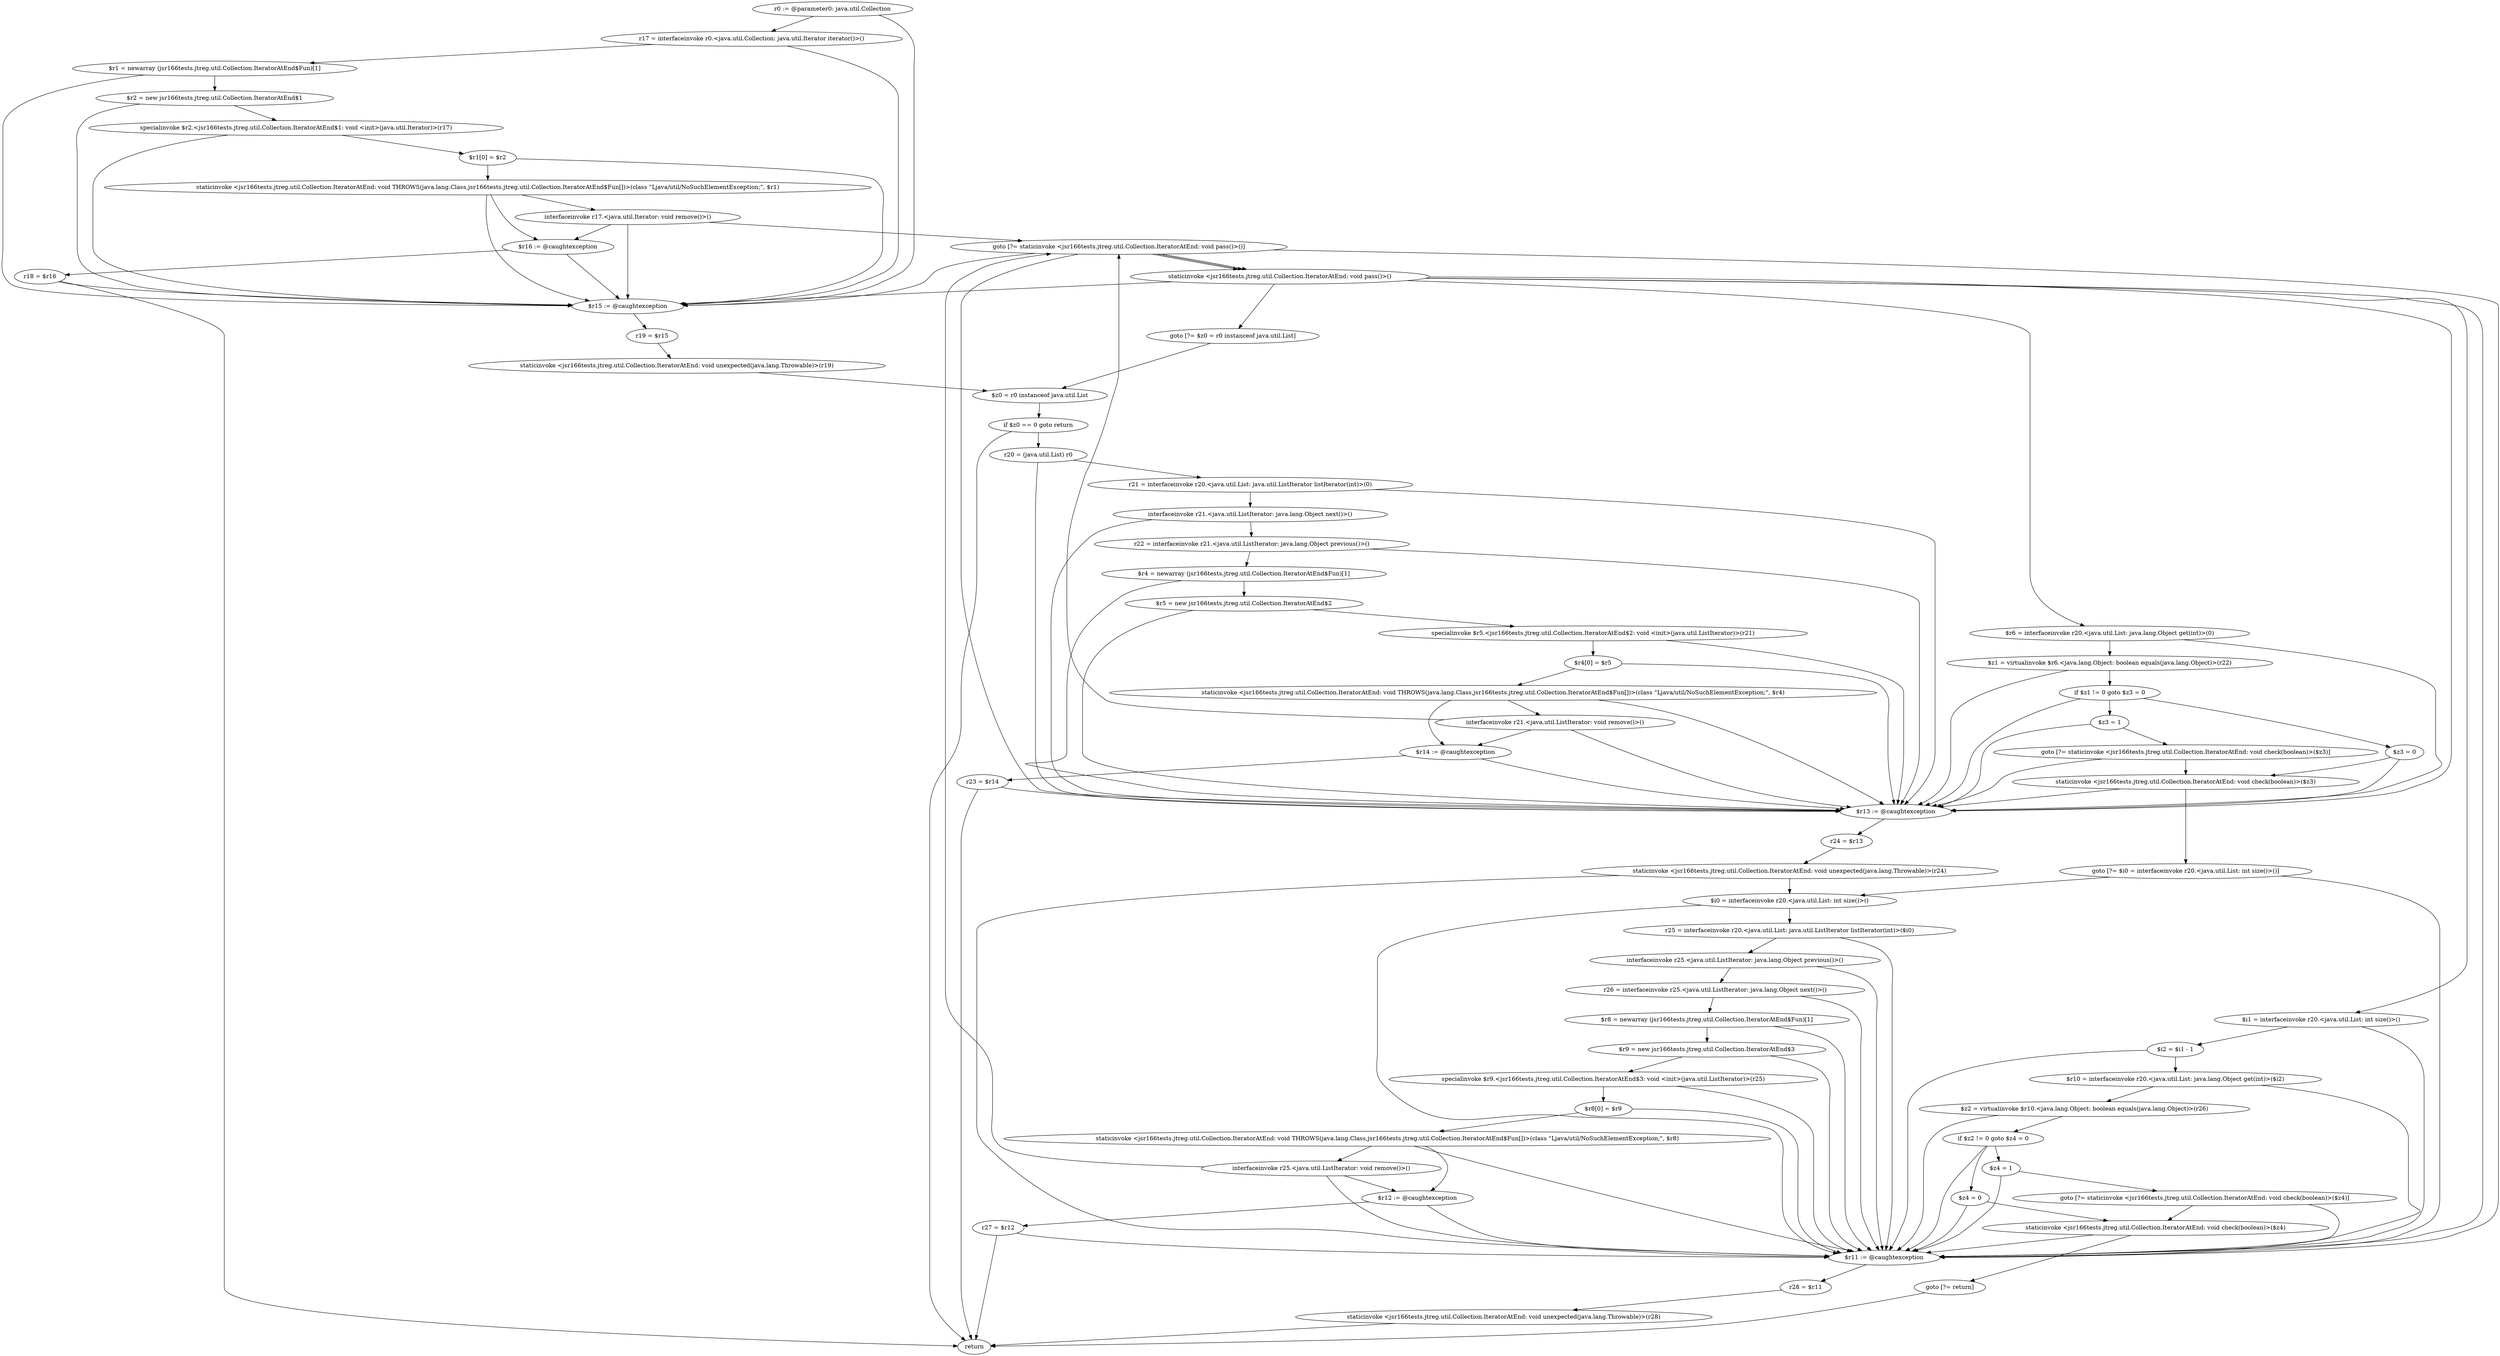 digraph "unitGraph" {
    "r0 := @parameter0: java.util.Collection"
    "r17 = interfaceinvoke r0.<java.util.Collection: java.util.Iterator iterator()>()"
    "$r1 = newarray (jsr166tests.jtreg.util.Collection.IteratorAtEnd$Fun)[1]"
    "$r2 = new jsr166tests.jtreg.util.Collection.IteratorAtEnd$1"
    "specialinvoke $r2.<jsr166tests.jtreg.util.Collection.IteratorAtEnd$1: void <init>(java.util.Iterator)>(r17)"
    "$r1[0] = $r2"
    "staticinvoke <jsr166tests.jtreg.util.Collection.IteratorAtEnd: void THROWS(java.lang.Class,jsr166tests.jtreg.util.Collection.IteratorAtEnd$Fun[])>(class \"Ljava/util/NoSuchElementException;\", $r1)"
    "interfaceinvoke r17.<java.util.Iterator: void remove()>()"
    "goto [?= staticinvoke <jsr166tests.jtreg.util.Collection.IteratorAtEnd: void pass()>()]"
    "$r16 := @caughtexception"
    "r18 = $r16"
    "return"
    "staticinvoke <jsr166tests.jtreg.util.Collection.IteratorAtEnd: void pass()>()"
    "goto [?= $z0 = r0 instanceof java.util.List]"
    "$r15 := @caughtexception"
    "r19 = $r15"
    "staticinvoke <jsr166tests.jtreg.util.Collection.IteratorAtEnd: void unexpected(java.lang.Throwable)>(r19)"
    "$z0 = r0 instanceof java.util.List"
    "if $z0 == 0 goto return"
    "r20 = (java.util.List) r0"
    "r21 = interfaceinvoke r20.<java.util.List: java.util.ListIterator listIterator(int)>(0)"
    "interfaceinvoke r21.<java.util.ListIterator: java.lang.Object next()>()"
    "r22 = interfaceinvoke r21.<java.util.ListIterator: java.lang.Object previous()>()"
    "$r4 = newarray (jsr166tests.jtreg.util.Collection.IteratorAtEnd$Fun)[1]"
    "$r5 = new jsr166tests.jtreg.util.Collection.IteratorAtEnd$2"
    "specialinvoke $r5.<jsr166tests.jtreg.util.Collection.IteratorAtEnd$2: void <init>(java.util.ListIterator)>(r21)"
    "$r4[0] = $r5"
    "staticinvoke <jsr166tests.jtreg.util.Collection.IteratorAtEnd: void THROWS(java.lang.Class,jsr166tests.jtreg.util.Collection.IteratorAtEnd$Fun[])>(class \"Ljava/util/NoSuchElementException;\", $r4)"
    "interfaceinvoke r21.<java.util.ListIterator: void remove()>()"
    "$r14 := @caughtexception"
    "r23 = $r14"
    "$r6 = interfaceinvoke r20.<java.util.List: java.lang.Object get(int)>(0)"
    "$z1 = virtualinvoke $r6.<java.lang.Object: boolean equals(java.lang.Object)>(r22)"
    "if $z1 != 0 goto $z3 = 0"
    "$z3 = 1"
    "goto [?= staticinvoke <jsr166tests.jtreg.util.Collection.IteratorAtEnd: void check(boolean)>($z3)]"
    "$z3 = 0"
    "staticinvoke <jsr166tests.jtreg.util.Collection.IteratorAtEnd: void check(boolean)>($z3)"
    "goto [?= $i0 = interfaceinvoke r20.<java.util.List: int size()>()]"
    "$r13 := @caughtexception"
    "r24 = $r13"
    "staticinvoke <jsr166tests.jtreg.util.Collection.IteratorAtEnd: void unexpected(java.lang.Throwable)>(r24)"
    "$i0 = interfaceinvoke r20.<java.util.List: int size()>()"
    "r25 = interfaceinvoke r20.<java.util.List: java.util.ListIterator listIterator(int)>($i0)"
    "interfaceinvoke r25.<java.util.ListIterator: java.lang.Object previous()>()"
    "r26 = interfaceinvoke r25.<java.util.ListIterator: java.lang.Object next()>()"
    "$r8 = newarray (jsr166tests.jtreg.util.Collection.IteratorAtEnd$Fun)[1]"
    "$r9 = new jsr166tests.jtreg.util.Collection.IteratorAtEnd$3"
    "specialinvoke $r9.<jsr166tests.jtreg.util.Collection.IteratorAtEnd$3: void <init>(java.util.ListIterator)>(r25)"
    "$r8[0] = $r9"
    "staticinvoke <jsr166tests.jtreg.util.Collection.IteratorAtEnd: void THROWS(java.lang.Class,jsr166tests.jtreg.util.Collection.IteratorAtEnd$Fun[])>(class \"Ljava/util/NoSuchElementException;\", $r8)"
    "interfaceinvoke r25.<java.util.ListIterator: void remove()>()"
    "$r12 := @caughtexception"
    "r27 = $r12"
    "$i1 = interfaceinvoke r20.<java.util.List: int size()>()"
    "$i2 = $i1 - 1"
    "$r10 = interfaceinvoke r20.<java.util.List: java.lang.Object get(int)>($i2)"
    "$z2 = virtualinvoke $r10.<java.lang.Object: boolean equals(java.lang.Object)>(r26)"
    "if $z2 != 0 goto $z4 = 0"
    "$z4 = 1"
    "goto [?= staticinvoke <jsr166tests.jtreg.util.Collection.IteratorAtEnd: void check(boolean)>($z4)]"
    "$z4 = 0"
    "staticinvoke <jsr166tests.jtreg.util.Collection.IteratorAtEnd: void check(boolean)>($z4)"
    "goto [?= return]"
    "$r11 := @caughtexception"
    "r28 = $r11"
    "staticinvoke <jsr166tests.jtreg.util.Collection.IteratorAtEnd: void unexpected(java.lang.Throwable)>(r28)"
    "r0 := @parameter0: java.util.Collection"->"r17 = interfaceinvoke r0.<java.util.Collection: java.util.Iterator iterator()>()";
    "r0 := @parameter0: java.util.Collection"->"$r15 := @caughtexception";
    "r17 = interfaceinvoke r0.<java.util.Collection: java.util.Iterator iterator()>()"->"$r1 = newarray (jsr166tests.jtreg.util.Collection.IteratorAtEnd$Fun)[1]";
    "r17 = interfaceinvoke r0.<java.util.Collection: java.util.Iterator iterator()>()"->"$r15 := @caughtexception";
    "$r1 = newarray (jsr166tests.jtreg.util.Collection.IteratorAtEnd$Fun)[1]"->"$r2 = new jsr166tests.jtreg.util.Collection.IteratorAtEnd$1";
    "$r1 = newarray (jsr166tests.jtreg.util.Collection.IteratorAtEnd$Fun)[1]"->"$r15 := @caughtexception";
    "$r2 = new jsr166tests.jtreg.util.Collection.IteratorAtEnd$1"->"specialinvoke $r2.<jsr166tests.jtreg.util.Collection.IteratorAtEnd$1: void <init>(java.util.Iterator)>(r17)";
    "$r2 = new jsr166tests.jtreg.util.Collection.IteratorAtEnd$1"->"$r15 := @caughtexception";
    "specialinvoke $r2.<jsr166tests.jtreg.util.Collection.IteratorAtEnd$1: void <init>(java.util.Iterator)>(r17)"->"$r1[0] = $r2";
    "specialinvoke $r2.<jsr166tests.jtreg.util.Collection.IteratorAtEnd$1: void <init>(java.util.Iterator)>(r17)"->"$r15 := @caughtexception";
    "$r1[0] = $r2"->"staticinvoke <jsr166tests.jtreg.util.Collection.IteratorAtEnd: void THROWS(java.lang.Class,jsr166tests.jtreg.util.Collection.IteratorAtEnd$Fun[])>(class \"Ljava/util/NoSuchElementException;\", $r1)";
    "$r1[0] = $r2"->"$r15 := @caughtexception";
    "staticinvoke <jsr166tests.jtreg.util.Collection.IteratorAtEnd: void THROWS(java.lang.Class,jsr166tests.jtreg.util.Collection.IteratorAtEnd$Fun[])>(class \"Ljava/util/NoSuchElementException;\", $r1)"->"$r16 := @caughtexception";
    "staticinvoke <jsr166tests.jtreg.util.Collection.IteratorAtEnd: void THROWS(java.lang.Class,jsr166tests.jtreg.util.Collection.IteratorAtEnd$Fun[])>(class \"Ljava/util/NoSuchElementException;\", $r1)"->"$r15 := @caughtexception";
    "staticinvoke <jsr166tests.jtreg.util.Collection.IteratorAtEnd: void THROWS(java.lang.Class,jsr166tests.jtreg.util.Collection.IteratorAtEnd$Fun[])>(class \"Ljava/util/NoSuchElementException;\", $r1)"->"interfaceinvoke r17.<java.util.Iterator: void remove()>()";
    "interfaceinvoke r17.<java.util.Iterator: void remove()>()"->"$r16 := @caughtexception";
    "interfaceinvoke r17.<java.util.Iterator: void remove()>()"->"$r15 := @caughtexception";
    "interfaceinvoke r17.<java.util.Iterator: void remove()>()"->"goto [?= staticinvoke <jsr166tests.jtreg.util.Collection.IteratorAtEnd: void pass()>()]";
    "goto [?= staticinvoke <jsr166tests.jtreg.util.Collection.IteratorAtEnd: void pass()>()]"->"staticinvoke <jsr166tests.jtreg.util.Collection.IteratorAtEnd: void pass()>()";
    "goto [?= staticinvoke <jsr166tests.jtreg.util.Collection.IteratorAtEnd: void pass()>()]"->"$r15 := @caughtexception";
    "$r16 := @caughtexception"->"r18 = $r16";
    "$r16 := @caughtexception"->"$r15 := @caughtexception";
    "r18 = $r16"->"return";
    "r18 = $r16"->"$r15 := @caughtexception";
    "staticinvoke <jsr166tests.jtreg.util.Collection.IteratorAtEnd: void pass()>()"->"goto [?= $z0 = r0 instanceof java.util.List]";
    "staticinvoke <jsr166tests.jtreg.util.Collection.IteratorAtEnd: void pass()>()"->"$r15 := @caughtexception";
    "goto [?= $z0 = r0 instanceof java.util.List]"->"$z0 = r0 instanceof java.util.List";
    "$r15 := @caughtexception"->"r19 = $r15";
    "r19 = $r15"->"staticinvoke <jsr166tests.jtreg.util.Collection.IteratorAtEnd: void unexpected(java.lang.Throwable)>(r19)";
    "staticinvoke <jsr166tests.jtreg.util.Collection.IteratorAtEnd: void unexpected(java.lang.Throwable)>(r19)"->"$z0 = r0 instanceof java.util.List";
    "$z0 = r0 instanceof java.util.List"->"if $z0 == 0 goto return";
    "if $z0 == 0 goto return"->"r20 = (java.util.List) r0";
    "if $z0 == 0 goto return"->"return";
    "r20 = (java.util.List) r0"->"r21 = interfaceinvoke r20.<java.util.List: java.util.ListIterator listIterator(int)>(0)";
    "r20 = (java.util.List) r0"->"$r13 := @caughtexception";
    "r21 = interfaceinvoke r20.<java.util.List: java.util.ListIterator listIterator(int)>(0)"->"interfaceinvoke r21.<java.util.ListIterator: java.lang.Object next()>()";
    "r21 = interfaceinvoke r20.<java.util.List: java.util.ListIterator listIterator(int)>(0)"->"$r13 := @caughtexception";
    "interfaceinvoke r21.<java.util.ListIterator: java.lang.Object next()>()"->"r22 = interfaceinvoke r21.<java.util.ListIterator: java.lang.Object previous()>()";
    "interfaceinvoke r21.<java.util.ListIterator: java.lang.Object next()>()"->"$r13 := @caughtexception";
    "r22 = interfaceinvoke r21.<java.util.ListIterator: java.lang.Object previous()>()"->"$r4 = newarray (jsr166tests.jtreg.util.Collection.IteratorAtEnd$Fun)[1]";
    "r22 = interfaceinvoke r21.<java.util.ListIterator: java.lang.Object previous()>()"->"$r13 := @caughtexception";
    "$r4 = newarray (jsr166tests.jtreg.util.Collection.IteratorAtEnd$Fun)[1]"->"$r5 = new jsr166tests.jtreg.util.Collection.IteratorAtEnd$2";
    "$r4 = newarray (jsr166tests.jtreg.util.Collection.IteratorAtEnd$Fun)[1]"->"$r13 := @caughtexception";
    "$r5 = new jsr166tests.jtreg.util.Collection.IteratorAtEnd$2"->"specialinvoke $r5.<jsr166tests.jtreg.util.Collection.IteratorAtEnd$2: void <init>(java.util.ListIterator)>(r21)";
    "$r5 = new jsr166tests.jtreg.util.Collection.IteratorAtEnd$2"->"$r13 := @caughtexception";
    "specialinvoke $r5.<jsr166tests.jtreg.util.Collection.IteratorAtEnd$2: void <init>(java.util.ListIterator)>(r21)"->"$r4[0] = $r5";
    "specialinvoke $r5.<jsr166tests.jtreg.util.Collection.IteratorAtEnd$2: void <init>(java.util.ListIterator)>(r21)"->"$r13 := @caughtexception";
    "$r4[0] = $r5"->"staticinvoke <jsr166tests.jtreg.util.Collection.IteratorAtEnd: void THROWS(java.lang.Class,jsr166tests.jtreg.util.Collection.IteratorAtEnd$Fun[])>(class \"Ljava/util/NoSuchElementException;\", $r4)";
    "$r4[0] = $r5"->"$r13 := @caughtexception";
    "staticinvoke <jsr166tests.jtreg.util.Collection.IteratorAtEnd: void THROWS(java.lang.Class,jsr166tests.jtreg.util.Collection.IteratorAtEnd$Fun[])>(class \"Ljava/util/NoSuchElementException;\", $r4)"->"$r14 := @caughtexception";
    "staticinvoke <jsr166tests.jtreg.util.Collection.IteratorAtEnd: void THROWS(java.lang.Class,jsr166tests.jtreg.util.Collection.IteratorAtEnd$Fun[])>(class \"Ljava/util/NoSuchElementException;\", $r4)"->"$r13 := @caughtexception";
    "staticinvoke <jsr166tests.jtreg.util.Collection.IteratorAtEnd: void THROWS(java.lang.Class,jsr166tests.jtreg.util.Collection.IteratorAtEnd$Fun[])>(class \"Ljava/util/NoSuchElementException;\", $r4)"->"interfaceinvoke r21.<java.util.ListIterator: void remove()>()";
    "interfaceinvoke r21.<java.util.ListIterator: void remove()>()"->"$r14 := @caughtexception";
    "interfaceinvoke r21.<java.util.ListIterator: void remove()>()"->"$r13 := @caughtexception";
    "interfaceinvoke r21.<java.util.ListIterator: void remove()>()"->"goto [?= staticinvoke <jsr166tests.jtreg.util.Collection.IteratorAtEnd: void pass()>()]";
    "goto [?= staticinvoke <jsr166tests.jtreg.util.Collection.IteratorAtEnd: void pass()>()]"->"staticinvoke <jsr166tests.jtreg.util.Collection.IteratorAtEnd: void pass()>()";
    "goto [?= staticinvoke <jsr166tests.jtreg.util.Collection.IteratorAtEnd: void pass()>()]"->"$r13 := @caughtexception";
    "$r14 := @caughtexception"->"r23 = $r14";
    "$r14 := @caughtexception"->"$r13 := @caughtexception";
    "r23 = $r14"->"return";
    "r23 = $r14"->"$r13 := @caughtexception";
    "staticinvoke <jsr166tests.jtreg.util.Collection.IteratorAtEnd: void pass()>()"->"$r6 = interfaceinvoke r20.<java.util.List: java.lang.Object get(int)>(0)";
    "staticinvoke <jsr166tests.jtreg.util.Collection.IteratorAtEnd: void pass()>()"->"$r13 := @caughtexception";
    "$r6 = interfaceinvoke r20.<java.util.List: java.lang.Object get(int)>(0)"->"$z1 = virtualinvoke $r6.<java.lang.Object: boolean equals(java.lang.Object)>(r22)";
    "$r6 = interfaceinvoke r20.<java.util.List: java.lang.Object get(int)>(0)"->"$r13 := @caughtexception";
    "$z1 = virtualinvoke $r6.<java.lang.Object: boolean equals(java.lang.Object)>(r22)"->"if $z1 != 0 goto $z3 = 0";
    "$z1 = virtualinvoke $r6.<java.lang.Object: boolean equals(java.lang.Object)>(r22)"->"$r13 := @caughtexception";
    "if $z1 != 0 goto $z3 = 0"->"$z3 = 1";
    "if $z1 != 0 goto $z3 = 0"->"$z3 = 0";
    "if $z1 != 0 goto $z3 = 0"->"$r13 := @caughtexception";
    "$z3 = 1"->"goto [?= staticinvoke <jsr166tests.jtreg.util.Collection.IteratorAtEnd: void check(boolean)>($z3)]";
    "$z3 = 1"->"$r13 := @caughtexception";
    "goto [?= staticinvoke <jsr166tests.jtreg.util.Collection.IteratorAtEnd: void check(boolean)>($z3)]"->"staticinvoke <jsr166tests.jtreg.util.Collection.IteratorAtEnd: void check(boolean)>($z3)";
    "goto [?= staticinvoke <jsr166tests.jtreg.util.Collection.IteratorAtEnd: void check(boolean)>($z3)]"->"$r13 := @caughtexception";
    "$z3 = 0"->"staticinvoke <jsr166tests.jtreg.util.Collection.IteratorAtEnd: void check(boolean)>($z3)";
    "$z3 = 0"->"$r13 := @caughtexception";
    "staticinvoke <jsr166tests.jtreg.util.Collection.IteratorAtEnd: void check(boolean)>($z3)"->"goto [?= $i0 = interfaceinvoke r20.<java.util.List: int size()>()]";
    "staticinvoke <jsr166tests.jtreg.util.Collection.IteratorAtEnd: void check(boolean)>($z3)"->"$r13 := @caughtexception";
    "goto [?= $i0 = interfaceinvoke r20.<java.util.List: int size()>()]"->"$i0 = interfaceinvoke r20.<java.util.List: int size()>()";
    "goto [?= $i0 = interfaceinvoke r20.<java.util.List: int size()>()]"->"$r11 := @caughtexception";
    "$r13 := @caughtexception"->"r24 = $r13";
    "r24 = $r13"->"staticinvoke <jsr166tests.jtreg.util.Collection.IteratorAtEnd: void unexpected(java.lang.Throwable)>(r24)";
    "staticinvoke <jsr166tests.jtreg.util.Collection.IteratorAtEnd: void unexpected(java.lang.Throwable)>(r24)"->"$i0 = interfaceinvoke r20.<java.util.List: int size()>()";
    "staticinvoke <jsr166tests.jtreg.util.Collection.IteratorAtEnd: void unexpected(java.lang.Throwable)>(r24)"->"$r11 := @caughtexception";
    "$i0 = interfaceinvoke r20.<java.util.List: int size()>()"->"r25 = interfaceinvoke r20.<java.util.List: java.util.ListIterator listIterator(int)>($i0)";
    "$i0 = interfaceinvoke r20.<java.util.List: int size()>()"->"$r11 := @caughtexception";
    "r25 = interfaceinvoke r20.<java.util.List: java.util.ListIterator listIterator(int)>($i0)"->"interfaceinvoke r25.<java.util.ListIterator: java.lang.Object previous()>()";
    "r25 = interfaceinvoke r20.<java.util.List: java.util.ListIterator listIterator(int)>($i0)"->"$r11 := @caughtexception";
    "interfaceinvoke r25.<java.util.ListIterator: java.lang.Object previous()>()"->"r26 = interfaceinvoke r25.<java.util.ListIterator: java.lang.Object next()>()";
    "interfaceinvoke r25.<java.util.ListIterator: java.lang.Object previous()>()"->"$r11 := @caughtexception";
    "r26 = interfaceinvoke r25.<java.util.ListIterator: java.lang.Object next()>()"->"$r8 = newarray (jsr166tests.jtreg.util.Collection.IteratorAtEnd$Fun)[1]";
    "r26 = interfaceinvoke r25.<java.util.ListIterator: java.lang.Object next()>()"->"$r11 := @caughtexception";
    "$r8 = newarray (jsr166tests.jtreg.util.Collection.IteratorAtEnd$Fun)[1]"->"$r9 = new jsr166tests.jtreg.util.Collection.IteratorAtEnd$3";
    "$r8 = newarray (jsr166tests.jtreg.util.Collection.IteratorAtEnd$Fun)[1]"->"$r11 := @caughtexception";
    "$r9 = new jsr166tests.jtreg.util.Collection.IteratorAtEnd$3"->"specialinvoke $r9.<jsr166tests.jtreg.util.Collection.IteratorAtEnd$3: void <init>(java.util.ListIterator)>(r25)";
    "$r9 = new jsr166tests.jtreg.util.Collection.IteratorAtEnd$3"->"$r11 := @caughtexception";
    "specialinvoke $r9.<jsr166tests.jtreg.util.Collection.IteratorAtEnd$3: void <init>(java.util.ListIterator)>(r25)"->"$r8[0] = $r9";
    "specialinvoke $r9.<jsr166tests.jtreg.util.Collection.IteratorAtEnd$3: void <init>(java.util.ListIterator)>(r25)"->"$r11 := @caughtexception";
    "$r8[0] = $r9"->"staticinvoke <jsr166tests.jtreg.util.Collection.IteratorAtEnd: void THROWS(java.lang.Class,jsr166tests.jtreg.util.Collection.IteratorAtEnd$Fun[])>(class \"Ljava/util/NoSuchElementException;\", $r8)";
    "$r8[0] = $r9"->"$r11 := @caughtexception";
    "staticinvoke <jsr166tests.jtreg.util.Collection.IteratorAtEnd: void THROWS(java.lang.Class,jsr166tests.jtreg.util.Collection.IteratorAtEnd$Fun[])>(class \"Ljava/util/NoSuchElementException;\", $r8)"->"$r12 := @caughtexception";
    "staticinvoke <jsr166tests.jtreg.util.Collection.IteratorAtEnd: void THROWS(java.lang.Class,jsr166tests.jtreg.util.Collection.IteratorAtEnd$Fun[])>(class \"Ljava/util/NoSuchElementException;\", $r8)"->"$r11 := @caughtexception";
    "staticinvoke <jsr166tests.jtreg.util.Collection.IteratorAtEnd: void THROWS(java.lang.Class,jsr166tests.jtreg.util.Collection.IteratorAtEnd$Fun[])>(class \"Ljava/util/NoSuchElementException;\", $r8)"->"interfaceinvoke r25.<java.util.ListIterator: void remove()>()";
    "interfaceinvoke r25.<java.util.ListIterator: void remove()>()"->"$r12 := @caughtexception";
    "interfaceinvoke r25.<java.util.ListIterator: void remove()>()"->"$r11 := @caughtexception";
    "interfaceinvoke r25.<java.util.ListIterator: void remove()>()"->"goto [?= staticinvoke <jsr166tests.jtreg.util.Collection.IteratorAtEnd: void pass()>()]";
    "goto [?= staticinvoke <jsr166tests.jtreg.util.Collection.IteratorAtEnd: void pass()>()]"->"staticinvoke <jsr166tests.jtreg.util.Collection.IteratorAtEnd: void pass()>()";
    "goto [?= staticinvoke <jsr166tests.jtreg.util.Collection.IteratorAtEnd: void pass()>()]"->"$r11 := @caughtexception";
    "$r12 := @caughtexception"->"r27 = $r12";
    "$r12 := @caughtexception"->"$r11 := @caughtexception";
    "r27 = $r12"->"return";
    "r27 = $r12"->"$r11 := @caughtexception";
    "staticinvoke <jsr166tests.jtreg.util.Collection.IteratorAtEnd: void pass()>()"->"$i1 = interfaceinvoke r20.<java.util.List: int size()>()";
    "staticinvoke <jsr166tests.jtreg.util.Collection.IteratorAtEnd: void pass()>()"->"$r11 := @caughtexception";
    "$i1 = interfaceinvoke r20.<java.util.List: int size()>()"->"$i2 = $i1 - 1";
    "$i1 = interfaceinvoke r20.<java.util.List: int size()>()"->"$r11 := @caughtexception";
    "$i2 = $i1 - 1"->"$r10 = interfaceinvoke r20.<java.util.List: java.lang.Object get(int)>($i2)";
    "$i2 = $i1 - 1"->"$r11 := @caughtexception";
    "$r10 = interfaceinvoke r20.<java.util.List: java.lang.Object get(int)>($i2)"->"$z2 = virtualinvoke $r10.<java.lang.Object: boolean equals(java.lang.Object)>(r26)";
    "$r10 = interfaceinvoke r20.<java.util.List: java.lang.Object get(int)>($i2)"->"$r11 := @caughtexception";
    "$z2 = virtualinvoke $r10.<java.lang.Object: boolean equals(java.lang.Object)>(r26)"->"if $z2 != 0 goto $z4 = 0";
    "$z2 = virtualinvoke $r10.<java.lang.Object: boolean equals(java.lang.Object)>(r26)"->"$r11 := @caughtexception";
    "if $z2 != 0 goto $z4 = 0"->"$z4 = 1";
    "if $z2 != 0 goto $z4 = 0"->"$z4 = 0";
    "if $z2 != 0 goto $z4 = 0"->"$r11 := @caughtexception";
    "$z4 = 1"->"goto [?= staticinvoke <jsr166tests.jtreg.util.Collection.IteratorAtEnd: void check(boolean)>($z4)]";
    "$z4 = 1"->"$r11 := @caughtexception";
    "goto [?= staticinvoke <jsr166tests.jtreg.util.Collection.IteratorAtEnd: void check(boolean)>($z4)]"->"staticinvoke <jsr166tests.jtreg.util.Collection.IteratorAtEnd: void check(boolean)>($z4)";
    "goto [?= staticinvoke <jsr166tests.jtreg.util.Collection.IteratorAtEnd: void check(boolean)>($z4)]"->"$r11 := @caughtexception";
    "$z4 = 0"->"staticinvoke <jsr166tests.jtreg.util.Collection.IteratorAtEnd: void check(boolean)>($z4)";
    "$z4 = 0"->"$r11 := @caughtexception";
    "staticinvoke <jsr166tests.jtreg.util.Collection.IteratorAtEnd: void check(boolean)>($z4)"->"goto [?= return]";
    "staticinvoke <jsr166tests.jtreg.util.Collection.IteratorAtEnd: void check(boolean)>($z4)"->"$r11 := @caughtexception";
    "goto [?= return]"->"return";
    "$r11 := @caughtexception"->"r28 = $r11";
    "r28 = $r11"->"staticinvoke <jsr166tests.jtreg.util.Collection.IteratorAtEnd: void unexpected(java.lang.Throwable)>(r28)";
    "staticinvoke <jsr166tests.jtreg.util.Collection.IteratorAtEnd: void unexpected(java.lang.Throwable)>(r28)"->"return";
}
